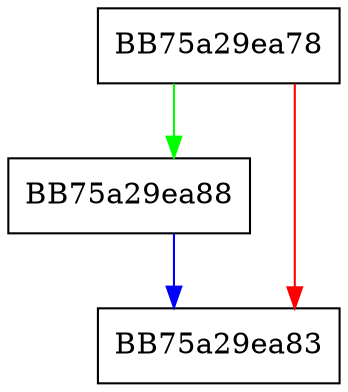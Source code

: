digraph sqlite3ValueFromExpr {
  node [shape="box"];
  graph [splines=ortho];
  BB75a29ea78 -> BB75a29ea88 [color="green"];
  BB75a29ea78 -> BB75a29ea83 [color="red"];
  BB75a29ea88 -> BB75a29ea83 [color="blue"];
}